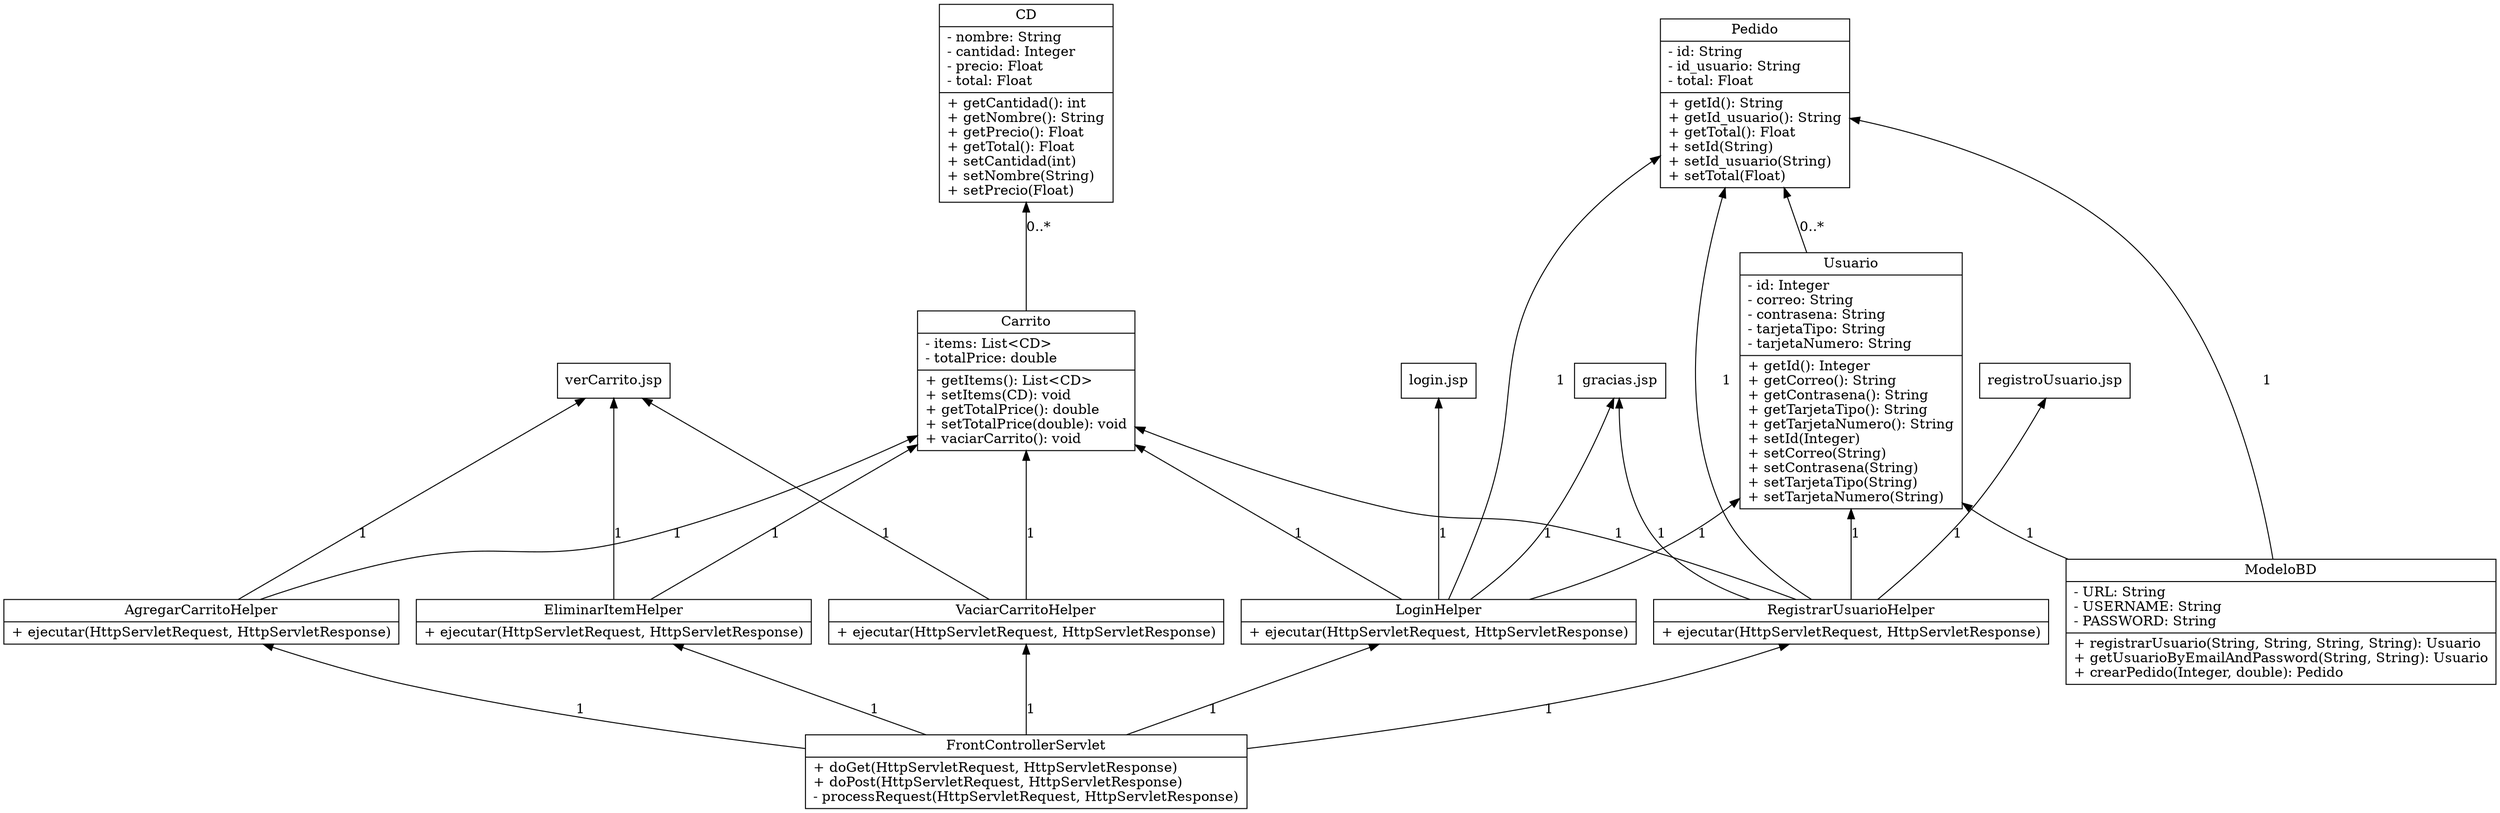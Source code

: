 digraph MiniTienda3 {
    rankdir=BT;

    node [shape=record];

    FrontControllerServlet [label="{FrontControllerServlet | + doGet(HttpServletRequest, HttpServletResponse)\l+ doPost(HttpServletRequest, HttpServletResponse)\l- processRequest(HttpServletRequest, HttpServletResponse)\l}"];

    AgregarCarritoHelper [label="{AgregarCarritoHelper | + ejecutar(HttpServletRequest, HttpServletResponse)\l}"];
    AgregarCarritoHelper -> Carrito [label="1"];
    AgregarCarritoHelper -> "verCarrito.jsp" [label="1"];

    EliminarItemHelper [label="{EliminarItemHelper | + ejecutar(HttpServletRequest, HttpServletResponse)\l}"];
    EliminarItemHelper -> Carrito [label="1"];
    EliminarItemHelper -> "verCarrito.jsp" [label="1"];

    LoginHelper [label="{LoginHelper | + ejecutar(HttpServletRequest, HttpServletResponse)\l}"];
    LoginHelper -> Usuario [label="1"];
    LoginHelper -> Carrito [label="1"];
    LoginHelper -> Pedido [label="1"];
    LoginHelper -> "gracias.jsp" [label="1"];
    LoginHelper -> "login.jsp" [label="1"];

    RegistrarUsuarioHelper [label="{RegistrarUsuarioHelper | + ejecutar(HttpServletRequest, HttpServletResponse)\l}"];
    RegistrarUsuarioHelper -> Usuario [label="1"];
    RegistrarUsuarioHelper -> Carrito [label="1"];
    RegistrarUsuarioHelper -> Pedido [label="1"];
    RegistrarUsuarioHelper -> "gracias.jsp" [label="1"];
    RegistrarUsuarioHelper -> "registroUsuario.jsp" [label="1"];

    VaciarCarritoHelper [label="{VaciarCarritoHelper | + ejecutar(HttpServletRequest, HttpServletResponse)\l}"];
    VaciarCarritoHelper -> Carrito [label="1"];
    VaciarCarritoHelper -> "verCarrito.jsp" [label="1"];

    Carrito [label="{Carrito | - items: List\<CD\>\l- totalPrice: double\l| + getItems(): List\<CD\>\l+ setItems(CD): void\l+ getTotalPrice(): double\l+ setTotalPrice(double): void\l+ vaciarCarrito(): void\l}"];

    CD [label="{CD | - nombre: String\l- cantidad: Integer\l- precio: Float\l- total: Float\l| + getCantidad(): int\l+ getNombre(): String\l+ getPrecio(): Float\l+ getTotal(): Float\l+ setCantidad(int)\l+ setNombre(String)\l+ setPrecio(Float)\l}"];

    ModeloBD [label="{ModeloBD | - URL: String\l- USERNAME: String\l- PASSWORD: String\l| + registrarUsuario(String, String, String, String): Usuario\l+ getUsuarioByEmailAndPassword(String, String): Usuario\l+ crearPedido(Integer, double): Pedido\l}"];

    Pedido [label="{Pedido | - id: String\l- id_usuario: String\l- total: Float\l| + getId(): String\l+ getId_usuario(): String\l+ getTotal(): Float\l+ setId(String)\l+ setId_usuario(String)\l+ setTotal(Float)\l}"];

    Usuario [label="{Usuario | - id: Integer\l- correo: String\l- contrasena: String\l- tarjetaTipo: String\l- tarjetaNumero: String\l| + getId(): Integer\l+ getCorreo(): String\l+ getContrasena(): String\l+ getTarjetaTipo(): String\l+ getTarjetaNumero(): String\l+ setId(Integer)\l+ setCorreo(String)\l+ setContrasena(String)\l+ setTarjetaTipo(String)\l+ setTarjetaNumero(String)\l}"];

    FrontControllerServlet -> AgregarCarritoHelper [label="1"];
    FrontControllerServlet -> EliminarItemHelper [label="1"];
    FrontControllerServlet -> LoginHelper [label="1"];
    FrontControllerServlet -> RegistrarUsuarioHelper [label="1"];
    FrontControllerServlet -> VaciarCarritoHelper [label="1"];

    Carrito -> CD [label="0..*"];
    ModeloBD -> Usuario [label="1"];
    ModeloBD -> Pedido [label="1"];
    Usuario -> Pedido [label="0..*"];
}